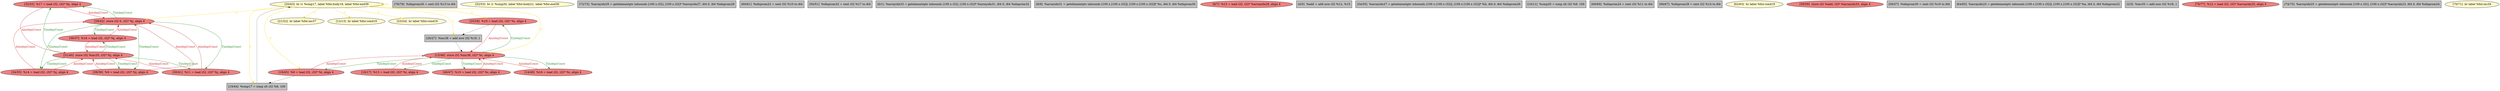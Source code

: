 
digraph G {


node800 [fillcolor=lightcoral,label="[32/33]  %17 = load i32, i32* %j, align 4",shape=ellipse,style=filled ]
node799 [fillcolor=grey,label="[78/79]  %idxprom26 = sext i32 %13 to i64",shape=rectangle,style=filled ]
node798 [fillcolor=lightcoral,label="[16/17]  %13 = load i32, i32* %i, align 4",shape=ellipse,style=filled ]
node771 [fillcolor=lemonchiffon,label="[52/53]  br i1 %cmp20, label %for.body21, label %for.end36",shape=ellipse,style=filled ]
node794 [fillcolor=grey,label="[72/73]  %arrayidx29 = getelementptr inbounds [100 x i32], [100 x i32]* %arrayidx27, i64 0, i64 %idxprom28",shape=rectangle,style=filled ]
node801 [fillcolor=lightcoral,label="[34/35]  %14 = load i32, i32* %j, align 4",shape=ellipse,style=filled ]
node772 [fillcolor=lightcoral,label="[38/39]  %9 = load i32, i32* %j, align 4",shape=ellipse,style=filled ]
node778 [fillcolor=grey,label="[60/61]  %idxprom22 = sext i32 %10 to i64",shape=rectangle,style=filled ]
node785 [fillcolor=lightcoral,label="[29/42]  store i32 0, i32* %j, align 4",shape=ellipse,style=filled ]
node775 [fillcolor=lemonchiffon,label="[21/22]  br label %for.inc37",shape=ellipse,style=filled ]
node770 [fillcolor=grey,label="[50/51]  %idxprom32 = sext i32 %17 to i64",shape=rectangle,style=filled ]
node776 [fillcolor=lightcoral,label="[30/41]  %11 = load i32, i32* %j, align 4",shape=ellipse,style=filled ]
node783 [fillcolor=grey,label="[19/44]  %cmp17 = icmp slt i32 %8, 100",shape=rectangle,style=filled ]
node762 [fillcolor=grey,label="[0/1]  %arrayidx33 = getelementptr inbounds [100 x i32], [100 x i32]* %arrayidx31, i64 0, i64 %idxprom32",shape=rectangle,style=filled ]
node766 [fillcolor=grey,label="[8/9]  %arrayidx31 = getelementptr inbounds [100 x [100 x i32]], [100 x [100 x i32]]* %c, i64 0, i64 %idxprom30",shape=rectangle,style=filled ]
node769 [fillcolor=lightcoral,label="[14/49]  %16 = load i32, i32* %i, align 4",shape=ellipse,style=filled ]
node765 [fillcolor=lightcoral,label="[6/7]  %15 = load i32, i32* %arrayidx29, align 4",shape=ellipse,style=filled ]
node764 [fillcolor=grey,label="[4/5]  %add = add nsw i32 %12, %15",shape=rectangle,style=filled ]
node773 [fillcolor=grey,label="[54/55]  %arrayidx27 = getelementptr inbounds [100 x [100 x i32]], [100 x [100 x i32]]* %b, i64 0, i64 %idxprom26",shape=rectangle,style=filled ]
node768 [fillcolor=lemonchiffon,label="[12/13]  br label %for.cond19",shape=ellipse,style=filled ]
node767 [fillcolor=grey,label="[10/11]  %cmp20 = icmp slt i32 %9, 100",shape=rectangle,style=filled ]
node779 [fillcolor=lightcoral,label="[31/40]  store i32 %inc35, i32* %j, align 4",shape=ellipse,style=filled ]
node784 [fillcolor=lightcoral,label="[25/28]  %19 = load i32, i32* %i, align 4",shape=ellipse,style=filled ]
node791 [fillcolor=grey,label="[26/27]  %inc38 = add nsw i32 %19, 1",shape=rectangle,style=filled ]
node780 [fillcolor=lightcoral,label="[15/48]  store i32 %inc38, i32* %i, align 4",shape=ellipse,style=filled ]
node792 [fillcolor=grey,label="[68/69]  %idxprom24 = sext i32 %11 to i64",shape=rectangle,style=filled ]
node790 [fillcolor=grey,label="[66/67]  %idxprom28 = sext i32 %14 to i64",shape=rectangle,style=filled ]
node781 [fillcolor=lemonchiffon,label="[62/63]  br label %for.cond19",shape=ellipse,style=filled ]
node777 [fillcolor=lightcoral,label="[58/59]  store i32 %add, i32* %arrayidx33, align 4",shape=ellipse,style=filled ]
node782 [fillcolor=lemonchiffon,label="[23/24]  br label %for.cond16",shape=ellipse,style=filled ]
node774 [fillcolor=grey,label="[56/57]  %idxprom30 = sext i32 %16 to i64",shape=rectangle,style=filled ]
node786 [fillcolor=grey,label="[64/65]  %arrayidx23 = getelementptr inbounds [100 x [100 x i32]], [100 x [100 x i32]]* %a, i64 0, i64 %idxprom22",shape=rectangle,style=filled ]
node763 [fillcolor=grey,label="[2/3]  %inc35 = add nsw i32 %18, 1",shape=rectangle,style=filled ]
node797 [fillcolor=lightcoral,label="[76/77]  %12 = load i32, i32* %arrayidx25, align 4",shape=ellipse,style=filled ]
node787 [fillcolor=lightcoral,label="[36/37]  %18 = load i32, i32* %j, align 4",shape=ellipse,style=filled ]
node795 [fillcolor=grey,label="[74/75]  %arrayidx25 = getelementptr inbounds [100 x i32], [100 x i32]* %arrayidx23, i64 0, i64 %idxprom24",shape=rectangle,style=filled ]
node789 [fillcolor=lightcoral,label="[18/45]  %8 = load i32, i32* %i, align 4",shape=ellipse,style=filled ]
node793 [fillcolor=lemonchiffon,label="[70/71]  br label %for.inc34",shape=ellipse,style=filled ]
node788 [fillcolor=lemonchiffon,label="[20/43]  br i1 %cmp17, label %for.body18, label %for.end39",shape=ellipse,style=filled ]
node796 [fillcolor=lightcoral,label="[46/47]  %10 = load i32, i32* %i, align 4",shape=ellipse,style=filled ]

node801->node785 [style=solid,color=firebrick3,label="A|indep|Const",penwidth=1.0,fontcolor=firebrick3 ]
node772->node785 [style=solid,color=firebrick3,label="A|indep|Const",penwidth=1.0,fontcolor=firebrick3 ]
node785->node772 [style=solid,color=forestgreen,label="T|indep|Const",penwidth=1.0,fontcolor=forestgreen ]
node788->node788 [style=solid,color=gold,label="C",penwidth=1.0,fontcolor=gold ]
node785->node776 [style=solid,color=forestgreen,label="T|indep|Const",penwidth=1.0,fontcolor=forestgreen ]
node788->node784 [style=solid,color=gold,label="C",penwidth=1.0,fontcolor=gold ]
node784->node791 [style=solid,color=black,label="",penwidth=0.5,fontcolor=black ]
node788->node783 [style=solid,color=gold,label="C",penwidth=1.0,fontcolor=gold ]
node787->node785 [style=solid,color=firebrick3,label="A|indep|Const",penwidth=1.0,fontcolor=firebrick3 ]
node791->node780 [style=solid,color=black,label="",penwidth=0.5,fontcolor=black ]
node780->node798 [style=solid,color=forestgreen,label="T|indep|Const",penwidth=1.0,fontcolor=forestgreen ]
node783->node788 [style=solid,color=black,label="",penwidth=0.5,fontcolor=black ]
node788->node782 [style=solid,color=gold,label="C",penwidth=1.0,fontcolor=gold ]
node788->node785 [style=solid,color=gold,label="C",penwidth=1.0,fontcolor=gold ]
node788->node768 [style=solid,color=gold,label="C",penwidth=1.0,fontcolor=gold ]
node785->node787 [style=solid,color=forestgreen,label="T|indep|Const",penwidth=1.0,fontcolor=forestgreen ]
node780->node769 [style=solid,color=forestgreen,label="T|indep|Const",penwidth=1.0,fontcolor=forestgreen ]
node796->node780 [style=solid,color=firebrick3,label="A|indep|Const",penwidth=1.0,fontcolor=firebrick3 ]
node788->node791 [style=solid,color=gold,label="C",penwidth=1.0,fontcolor=gold ]
node800->node779 [style=solid,color=firebrick3,label="A|indep|Const",penwidth=1.0,fontcolor=firebrick3 ]
node779->node800 [style=solid,color=forestgreen,label="T|indep|Const",penwidth=1.0,fontcolor=forestgreen ]
node798->node780 [style=solid,color=firebrick3,label="A|indep|Const",penwidth=1.0,fontcolor=firebrick3 ]
node787->node779 [style=solid,color=firebrick3,label="A|indep|Const",penwidth=1.0,fontcolor=firebrick3 ]
node779->node801 [style=solid,color=forestgreen,label="T|indep|Const",penwidth=1.0,fontcolor=forestgreen ]
node780->node784 [style=solid,color=forestgreen,label="T|indep|Const",penwidth=1.0,fontcolor=forestgreen ]
node784->node780 [style=solid,color=firebrick3,label="A|indep|Const",penwidth=1.0,fontcolor=firebrick3 ]
node789->node780 [style=solid,color=firebrick3,label="A|indep|Const",penwidth=1.0,fontcolor=firebrick3 ]
node785->node801 [style=solid,color=forestgreen,label="T|indep|Const",penwidth=1.0,fontcolor=forestgreen ]
node801->node779 [style=solid,color=firebrick3,label="A|indep|Const",penwidth=1.0,fontcolor=firebrick3 ]
node800->node785 [style=solid,color=firebrick3,label="A|indep|Const",penwidth=1.0,fontcolor=firebrick3 ]
node789->node783 [style=solid,color=black,label="",penwidth=0.5,fontcolor=black ]
node788->node789 [style=solid,color=gold,label="C",penwidth=1.0,fontcolor=gold ]
node788->node780 [style=solid,color=gold,label="C",penwidth=1.0,fontcolor=gold ]
node780->node789 [style=solid,color=forestgreen,label="T|indep|Const",penwidth=1.0,fontcolor=forestgreen ]
node776->node779 [style=solid,color=firebrick3,label="A|indep|Const",penwidth=1.0,fontcolor=firebrick3 ]
node779->node776 [style=solid,color=forestgreen,label="T|indep|Const",penwidth=1.0,fontcolor=forestgreen ]
node769->node780 [style=solid,color=firebrick3,label="A|indep|Const",penwidth=1.0,fontcolor=firebrick3 ]
node772->node779 [style=solid,color=firebrick3,label="A|indep|Const",penwidth=1.0,fontcolor=firebrick3 ]
node780->node796 [style=solid,color=forestgreen,label="T|indep|Const",penwidth=1.0,fontcolor=forestgreen ]
node779->node772 [style=solid,color=forestgreen,label="T|indep|Const",penwidth=1.0,fontcolor=forestgreen ]
node788->node775 [style=solid,color=gold,label="C",penwidth=1.0,fontcolor=gold ]
node779->node787 [style=solid,color=forestgreen,label="T|indep|Const",penwidth=1.0,fontcolor=forestgreen ]
node785->node800 [style=solid,color=forestgreen,label="T|indep|Const",penwidth=1.0,fontcolor=forestgreen ]
node776->node785 [style=solid,color=firebrick3,label="A|indep|Const",penwidth=1.0,fontcolor=firebrick3 ]


}
